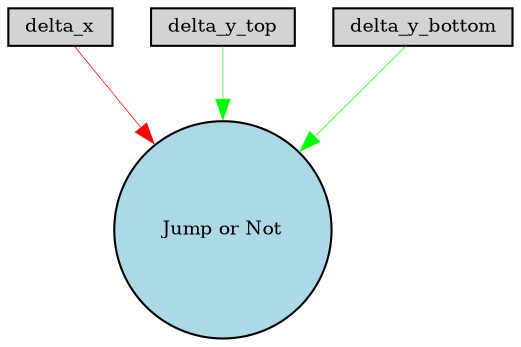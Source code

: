 digraph {
	node [fontsize=9 height=0.2 shape=circle width=0.2]
	delta_x [fillcolor=lightgray shape=box style=filled]
	delta_y_top [fillcolor=lightgray shape=box style=filled]
	delta_y_bottom [fillcolor=lightgray shape=box style=filled]
	"Jump or Not" [fillcolor=lightblue style=filled]
	delta_x -> "Jump or Not" [color=red penwidth=0.36013814617717577 style=solid]
	delta_y_top -> "Jump or Not" [color=green penwidth=0.288887383584601 style=solid]
	delta_y_bottom -> "Jump or Not" [color=green penwidth=0.3421729383556662 style=solid]
}
